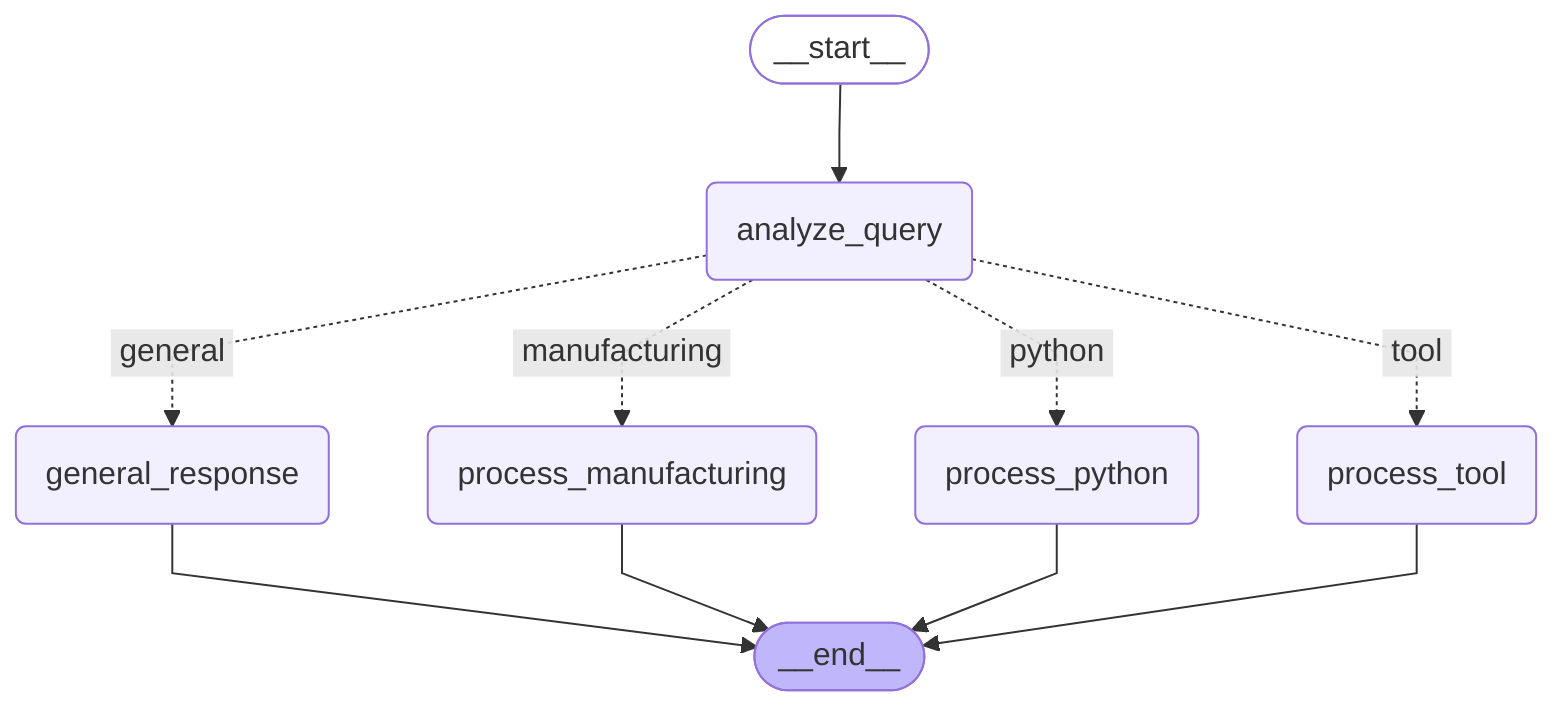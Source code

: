 ---
config:
  flowchart:
    curve: linear
---
graph TD;
	__start__([<p>__start__</p>]):::first
	analyze_query(analyze_query)
	process_manufacturing(process_manufacturing)
	process_python(process_python)
	general_response(general_response)
	process_tool(process_tool)
	__end__([<p>__end__</p>]):::last
	__start__ --> analyze_query;
	analyze_query -. &nbsp;general&nbsp; .-> general_response;
	analyze_query -. &nbsp;manufacturing&nbsp; .-> process_manufacturing;
	analyze_query -. &nbsp;python&nbsp; .-> process_python;
	analyze_query -. &nbsp;tool&nbsp; .-> process_tool;
	general_response --> __end__;
	process_manufacturing --> __end__;
	process_python --> __end__;
	process_tool --> __end__;
	classDef default fill:#f2f0ff,line-height:1.2
	classDef first fill-opacity:0
	classDef last fill:#bfb6fc